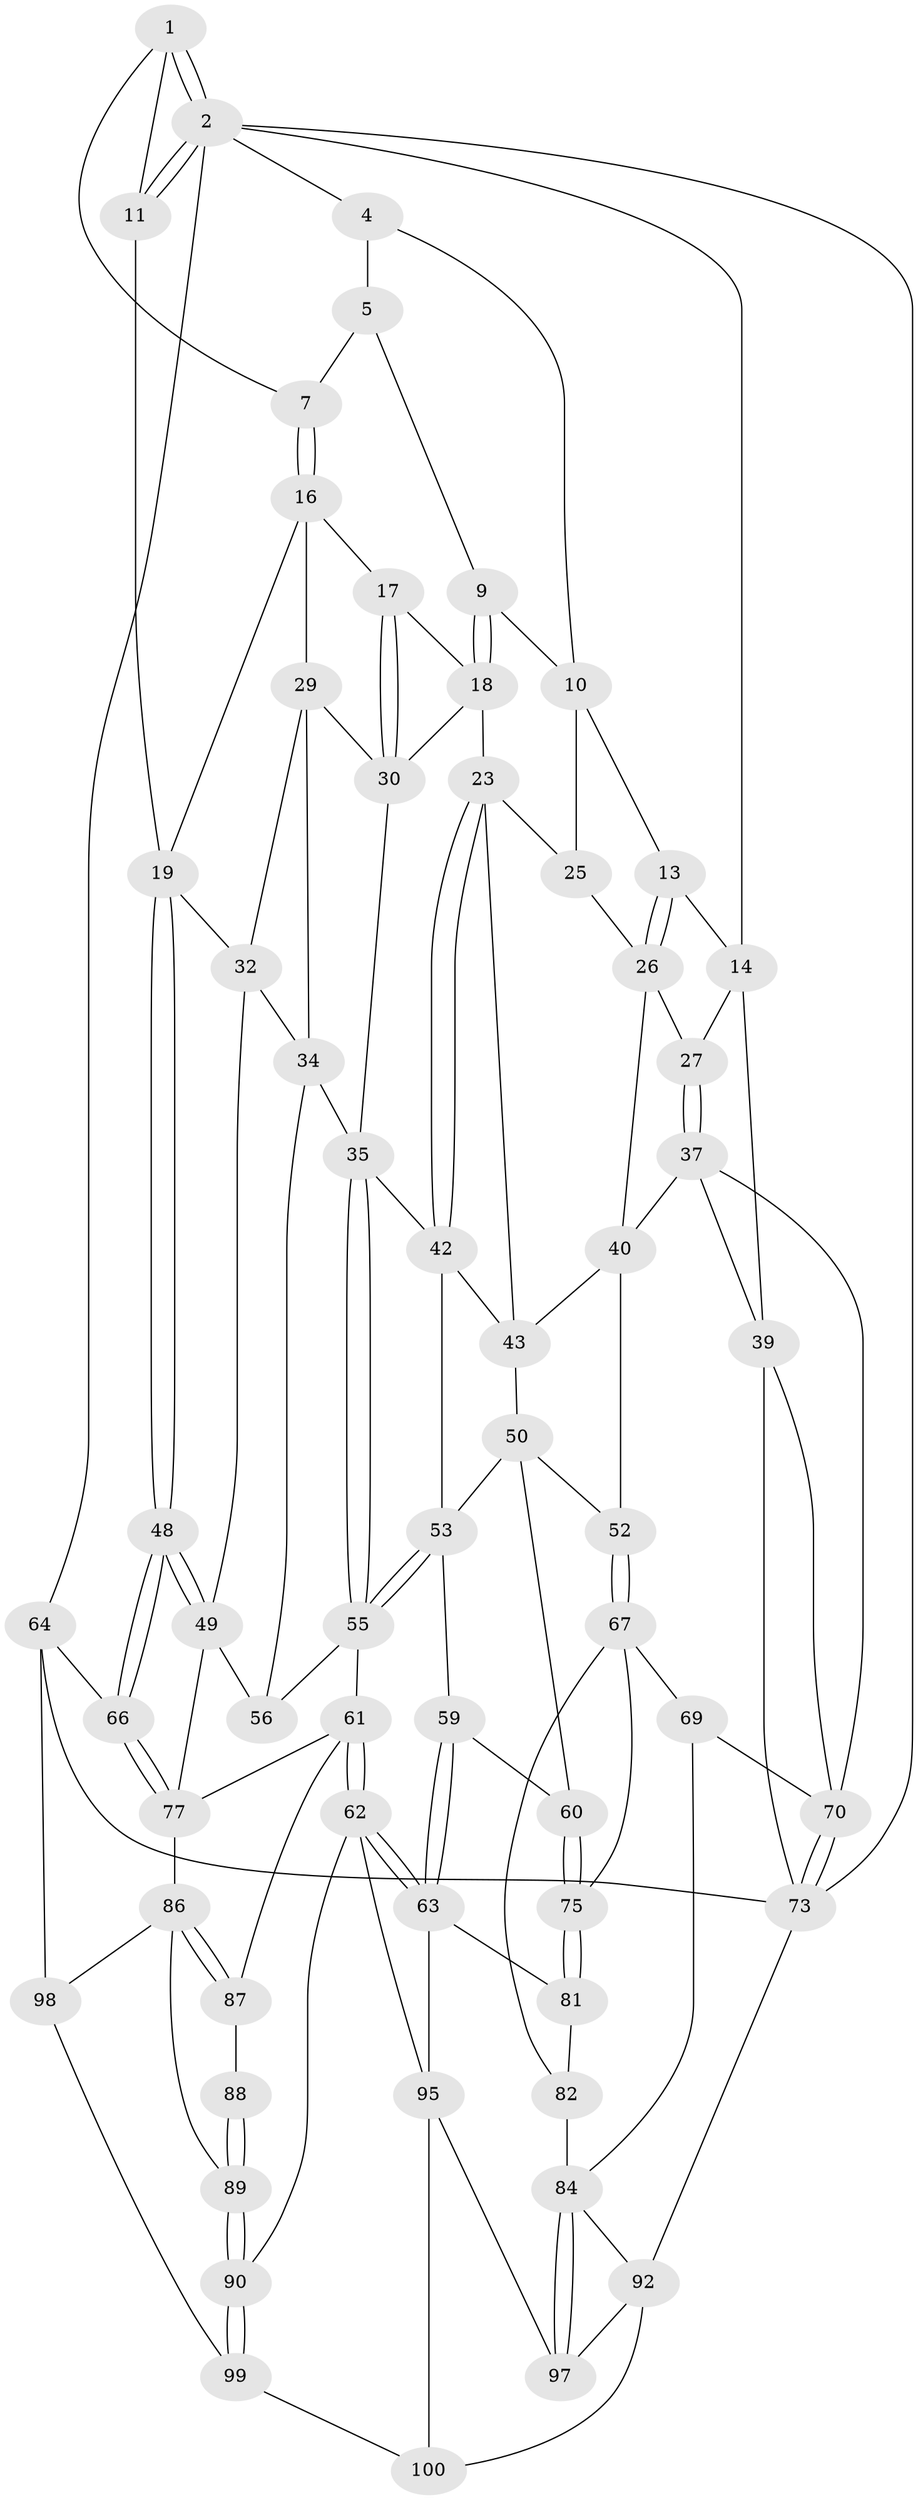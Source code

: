 // original degree distribution, {3: 0.029411764705882353, 6: 0.22549019607843138, 5: 0.5196078431372549, 4: 0.22549019607843138}
// Generated by graph-tools (version 1.1) at 2025/38/02/21/25 10:38:58]
// undirected, 62 vertices, 137 edges
graph export_dot {
graph [start="1"]
  node [color=gray90,style=filled];
  1 [pos="+0.8718452879836232+0",super="+6"];
  2 [pos="+1+0",super="+3"];
  4 [pos="+0.267347147128767+0"];
  5 [pos="+0.6765374769554247+0",super="+8"];
  7 [pos="+0.8130416822235784+0.10334927134984973"];
  9 [pos="+0.5597881153981515+0.14346333084648144"];
  10 [pos="+0.3384664391050377+0.023821247965757346",super="+12"];
  11 [pos="+1+0"];
  13 [pos="+0.2707938943915219+0.18109038708630723"];
  14 [pos="+0.16830259836314476+0.18572680388175664",super="+15"];
  16 [pos="+0.8167645610496704+0.17675349542723812",super="+21"];
  17 [pos="+0.7690450657446077+0.1863660845900368"];
  18 [pos="+0.565089164945797+0.17728598456439792",super="+22"];
  19 [pos="+1+0.2597992084872969",super="+20"];
  23 [pos="+0.4692818227664663+0.27241273711814373",super="+24"];
  25 [pos="+0.3508543466169887+0.23092454620033478"];
  26 [pos="+0.24341402906616336+0.26374238842189407",super="+28"];
  27 [pos="+0.18478872911347047+0.3258491448815108"];
  29 [pos="+0.796665297931107+0.2911186200243538",super="+33"];
  30 [pos="+0.6747952224224129+0.3180269518523299",super="+31"];
  32 [pos="+0.8938446905102077+0.4057014720233993",super="+46"];
  34 [pos="+0.7372130031703058+0.4155530569133599",super="+47"];
  35 [pos="+0.7211876314675603+0.4158491304516846",super="+36"];
  37 [pos="+0.1563006989678667+0.45089047870099397",super="+38"];
  39 [pos="+0+0.3835246956384824",super="+72"];
  40 [pos="+0.279155583971417+0.38069795922161054",super="+41"];
  42 [pos="+0.561667485029616+0.4334729871008099",super="+45"];
  43 [pos="+0.4160645497021048+0.3978313313245411",super="+44"];
  48 [pos="+1+0.6304494796199837"];
  49 [pos="+0.9196738117414184+0.5493390747832083",super="+58"];
  50 [pos="+0.3990653474546266+0.49456773084133065",super="+51"];
  52 [pos="+0.23751391582555187+0.5297167336820074"];
  53 [pos="+0.556821217554728+0.47464169660961664",super="+54"];
  55 [pos="+0.6267090845130519+0.5617350801501232",super="+57"];
  56 [pos="+0.7869928351842168+0.5903780214620415"];
  59 [pos="+0.4572394108121899+0.5962244828017746"];
  60 [pos="+0.35749638587990973+0.6240948551604691"];
  61 [pos="+0.640347384945068+0.6609126154715927",super="+79"];
  62 [pos="+0.6047392288048355+0.6824399899915045",super="+91"];
  63 [pos="+0.579704845519618+0.6852314994066412",super="+80"];
  64 [pos="+1+1",super="+65"];
  66 [pos="+1+0.7003914539393858"];
  67 [pos="+0.22535034652126634+0.6591047328642452",super="+68"];
  69 [pos="+0.18115554029926115+0.7384450128707111"];
  70 [pos="+0.13358140216587946+0.7285613865800181",super="+71"];
  73 [pos="+0+1",super="+74"];
  75 [pos="+0.35330017102174016+0.6592967914814863",super="+76"];
  77 [pos="+0.9637412135622242+0.7581892046979779",super="+78"];
  81 [pos="+0.3884744141375648+0.7080400307147438"];
  82 [pos="+0.3130338614827079+0.696317589795165",super="+83"];
  84 [pos="+0.26498477264825826+0.8279780533386674",super="+85"];
  86 [pos="+0.8920474549917439+0.8155638651379574",super="+94"];
  87 [pos="+0.7141199155878141+0.7257297038775656"];
  88 [pos="+0.722068324876165+0.7636181492893191"];
  89 [pos="+0.6989949116356783+0.9267489031430002",super="+93"];
  90 [pos="+0.618025404616663+0.984187471830175"];
  92 [pos="+0+1",super="+101"];
  95 [pos="+0.4373468460006172+0.8427918751763658",super="+96"];
  97 [pos="+0.2681047063836705+0.8371165456857258"];
  98 [pos="+0.8816479805894908+0.9626441959612212",super="+102"];
  99 [pos="+0.5895602435940233+1"];
  100 [pos="+0.4184861144300213+1"];
  1 -- 2;
  1 -- 2;
  1 -- 11;
  1 -- 7;
  2 -- 11;
  2 -- 11;
  2 -- 64;
  2 -- 4;
  2 -- 14;
  2 -- 73;
  4 -- 5;
  4 -- 10;
  5 -- 9;
  5 -- 7;
  7 -- 16;
  7 -- 16;
  9 -- 10;
  9 -- 18;
  9 -- 18;
  10 -- 25;
  10 -- 13;
  11 -- 19;
  13 -- 14;
  13 -- 26;
  13 -- 26;
  14 -- 27;
  14 -- 39;
  16 -- 17;
  16 -- 29;
  16 -- 19;
  17 -- 18;
  17 -- 30;
  17 -- 30;
  18 -- 30;
  18 -- 23;
  19 -- 48;
  19 -- 48;
  19 -- 32;
  23 -- 42;
  23 -- 42;
  23 -- 25;
  23 -- 43;
  25 -- 26;
  26 -- 27;
  26 -- 40;
  27 -- 37;
  27 -- 37;
  29 -- 30;
  29 -- 32;
  29 -- 34;
  30 -- 35;
  32 -- 49;
  32 -- 34;
  34 -- 35;
  34 -- 56;
  35 -- 55;
  35 -- 55;
  35 -- 42;
  37 -- 39;
  37 -- 70;
  37 -- 40;
  39 -- 73;
  39 -- 70;
  40 -- 43;
  40 -- 52;
  42 -- 43;
  42 -- 53;
  43 -- 50;
  48 -- 49;
  48 -- 49;
  48 -- 66;
  48 -- 66;
  49 -- 56;
  49 -- 77;
  50 -- 52;
  50 -- 60;
  50 -- 53;
  52 -- 67;
  52 -- 67;
  53 -- 55;
  53 -- 55;
  53 -- 59;
  55 -- 56;
  55 -- 61;
  59 -- 60;
  59 -- 63;
  59 -- 63;
  60 -- 75;
  60 -- 75;
  61 -- 62;
  61 -- 62;
  61 -- 77;
  61 -- 87;
  62 -- 63;
  62 -- 63;
  62 -- 90;
  62 -- 95;
  63 -- 81;
  63 -- 95;
  64 -- 66;
  64 -- 98 [weight=2];
  64 -- 73;
  66 -- 77;
  66 -- 77;
  67 -- 75;
  67 -- 82;
  67 -- 69;
  69 -- 70;
  69 -- 84;
  70 -- 73;
  70 -- 73;
  73 -- 92;
  75 -- 81;
  75 -- 81;
  77 -- 86;
  81 -- 82;
  82 -- 84;
  84 -- 97;
  84 -- 97;
  84 -- 92;
  86 -- 87;
  86 -- 87;
  86 -- 98;
  86 -- 89;
  87 -- 88;
  88 -- 89 [weight=2];
  88 -- 89;
  89 -- 90;
  89 -- 90;
  90 -- 99;
  90 -- 99;
  92 -- 100;
  92 -- 97;
  95 -- 97;
  95 -- 100;
  98 -- 99;
  99 -- 100;
}
